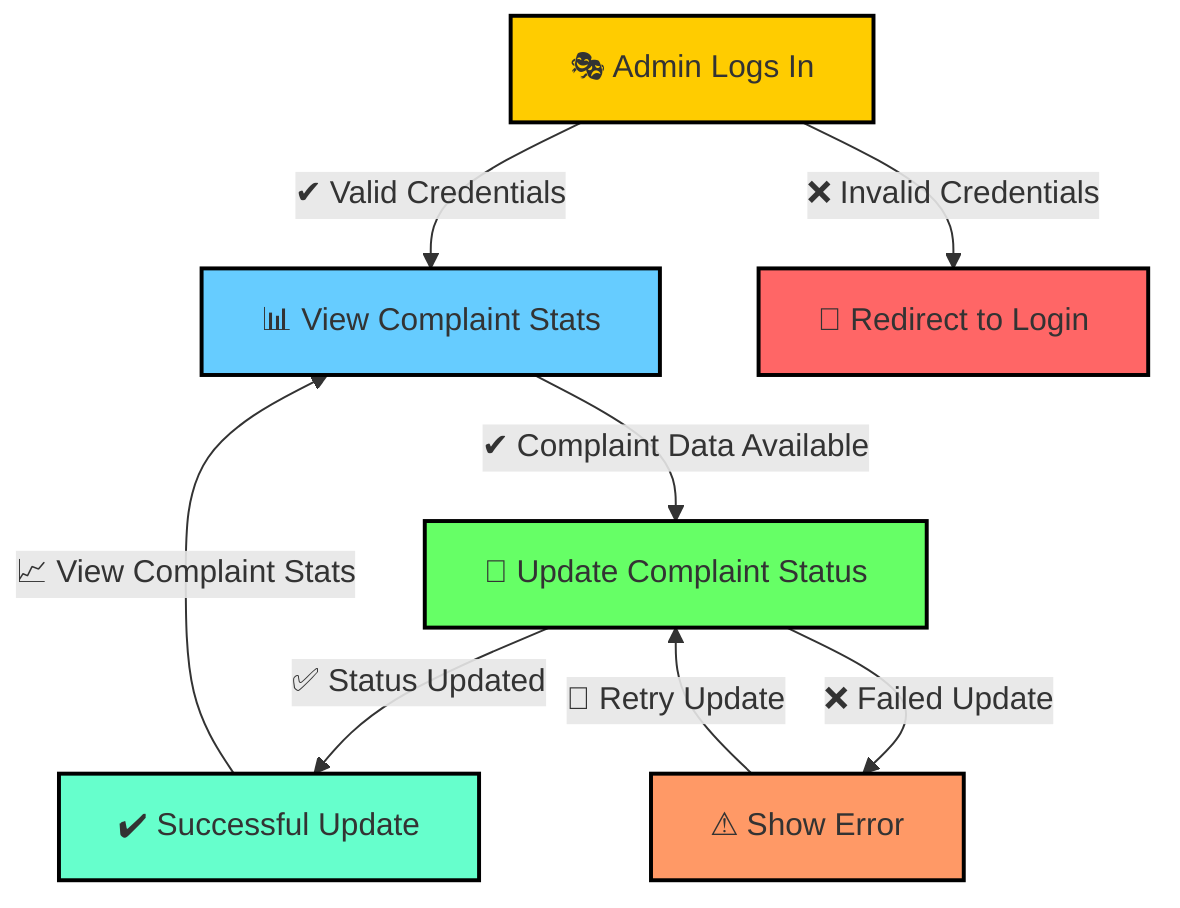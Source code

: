 graph TD;
  A[🎭 Admin Logs In] -->|✔ Valid Credentials| B[📊 View Complaint Stats];
  A -->|❌ Invalid Credentials| C[🔄 Redirect to Login];
  B -->|✔ Complaint Data Available| D[🔧 Update Complaint Status];
  D -->|✅ Status Updated| E[✔️ Successful Update];
  D -->|❌ Failed Update| F[⚠ Show Error];
  E -->|📈 View Complaint Stats| B;
  F -->|🔄 Retry Update| D;

  style A fill:#ffcc00,stroke:#000,stroke-width:2px;
  style B fill:#66ccff,stroke:#000,stroke-width:2px;
  style C fill:#ff6666,stroke:#000,stroke-width:2px;
  style D fill:#66ff66,stroke:#000,stroke-width:2px;
  style E fill:#66ffcc,stroke:#000,stroke-width:2px;
  style F fill:#ff9966,stroke:#000,stroke-width:2px;